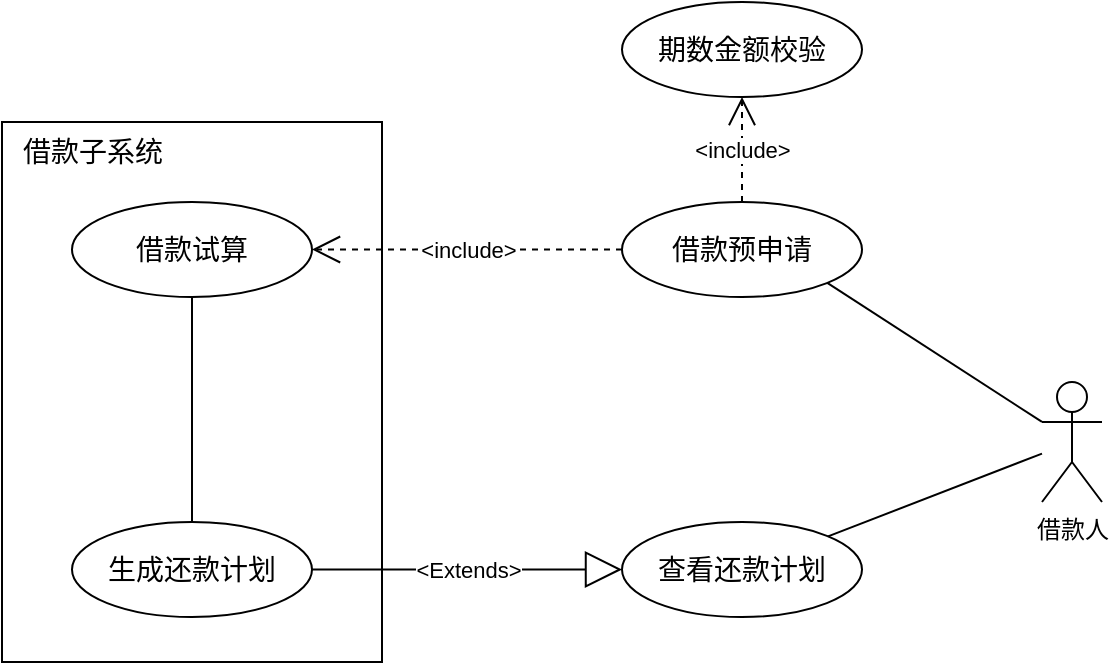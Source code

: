 <mxfile version="22.0.8" type="github">
  <diagram name="第 1 页" id="OdofhoJKY7bxzw-8I2n-">
    <mxGraphModel dx="1173" dy="772" grid="1" gridSize="10" guides="1" tooltips="1" connect="1" arrows="1" fold="1" page="1" pageScale="1" pageWidth="827" pageHeight="1169" math="0" shadow="0">
      <root>
        <mxCell id="0" />
        <mxCell id="1" parent="0" />
        <mxCell id="LdTwp_9h6et6fHKoMwCf-1" value="" style="html=1;whiteSpace=wrap;" parent="1" vertex="1">
          <mxGeometry x="110" y="240" width="190" height="270" as="geometry" />
        </mxCell>
        <mxCell id="LdTwp_9h6et6fHKoMwCf-3" value="&lt;font style=&quot;font-size: 14px;&quot;&gt;借款子系统&lt;/font&gt;" style="text;html=1;align=center;verticalAlign=middle;resizable=0;points=[];autosize=1;strokeColor=none;fillColor=none;" parent="1" vertex="1">
          <mxGeometry x="110" y="240" width="90" height="30" as="geometry" />
        </mxCell>
        <mxCell id="LdTwp_9h6et6fHKoMwCf-7" style="edgeStyle=orthogonalEdgeStyle;rounded=0;orthogonalLoop=1;jettySize=auto;html=1;entryX=0.5;entryY=0;entryDx=0;entryDy=0;endArrow=none;endFill=0;" parent="1" source="LdTwp_9h6et6fHKoMwCf-4" target="LdTwp_9h6et6fHKoMwCf-5" edge="1">
          <mxGeometry relative="1" as="geometry" />
        </mxCell>
        <mxCell id="LdTwp_9h6et6fHKoMwCf-4" value="&lt;span style=&quot;font-size: 14px;&quot;&gt;借款试算&lt;/span&gt;" style="ellipse;whiteSpace=wrap;html=1;" parent="1" vertex="1">
          <mxGeometry x="145" y="280" width="120" height="47.5" as="geometry" />
        </mxCell>
        <mxCell id="LdTwp_9h6et6fHKoMwCf-5" value="&lt;span style=&quot;font-size: 14px;&quot;&gt;生成还款计划&lt;/span&gt;" style="ellipse;whiteSpace=wrap;html=1;" parent="1" vertex="1">
          <mxGeometry x="145" y="440" width="120" height="47.5" as="geometry" />
        </mxCell>
        <mxCell id="LdTwp_9h6et6fHKoMwCf-10" value="&lt;span style=&quot;font-size: 14px;&quot;&gt;查看还款计划&lt;/span&gt;" style="ellipse;whiteSpace=wrap;html=1;" parent="1" vertex="1">
          <mxGeometry x="420" y="440" width="120" height="47.5" as="geometry" />
        </mxCell>
        <mxCell id="LdTwp_9h6et6fHKoMwCf-12" style="rounded=0;orthogonalLoop=1;jettySize=auto;html=1;endArrow=none;endFill=0;" parent="1" source="LdTwp_9h6et6fHKoMwCf-11" target="LdTwp_9h6et6fHKoMwCf-10" edge="1">
          <mxGeometry relative="1" as="geometry" />
        </mxCell>
        <mxCell id="LdTwp_9h6et6fHKoMwCf-14" style="rounded=0;orthogonalLoop=1;jettySize=auto;html=1;entryX=1;entryY=1;entryDx=0;entryDy=0;exitX=0;exitY=0.333;exitDx=0;exitDy=0;exitPerimeter=0;endArrow=none;endFill=0;" parent="1" source="LdTwp_9h6et6fHKoMwCf-11" target="LdTwp_9h6et6fHKoMwCf-13" edge="1">
          <mxGeometry relative="1" as="geometry" />
        </mxCell>
        <mxCell id="LdTwp_9h6et6fHKoMwCf-11" value="借款人" style="shape=umlActor;verticalLabelPosition=bottom;verticalAlign=top;html=1;" parent="1" vertex="1">
          <mxGeometry x="630" y="370" width="30" height="60" as="geometry" />
        </mxCell>
        <mxCell id="LdTwp_9h6et6fHKoMwCf-13" value="&lt;span style=&quot;font-size: 14px;&quot;&gt;借款预申请&lt;/span&gt;" style="ellipse;whiteSpace=wrap;html=1;" parent="1" vertex="1">
          <mxGeometry x="420" y="280" width="120" height="47.5" as="geometry" />
        </mxCell>
        <mxCell id="LdTwp_9h6et6fHKoMwCf-17" value="&amp;lt;include&amp;gt;" style="endArrow=open;endSize=12;dashed=1;html=1;rounded=0;exitX=0.5;exitY=0;exitDx=0;exitDy=0;" parent="1" source="LdTwp_9h6et6fHKoMwCf-13" target="I3YMyfkmKG_i2JHdKhAR-1" edge="1">
          <mxGeometry width="160" relative="1" as="geometry">
            <mxPoint x="480" y="290" as="sourcePoint" />
            <mxPoint x="480" y="210" as="targetPoint" />
          </mxGeometry>
        </mxCell>
        <mxCell id="LdTwp_9h6et6fHKoMwCf-20" value="&amp;lt;Extends&amp;gt;" style="endArrow=block;endSize=16;endFill=0;html=1;rounded=0;entryX=0;entryY=0.5;entryDx=0;entryDy=0;exitX=1;exitY=0.5;exitDx=0;exitDy=0;" parent="1" source="LdTwp_9h6et6fHKoMwCf-5" target="LdTwp_9h6et6fHKoMwCf-10" edge="1">
          <mxGeometry width="160" relative="1" as="geometry">
            <mxPoint x="230" y="500" as="sourcePoint" />
            <mxPoint x="390" y="500" as="targetPoint" />
          </mxGeometry>
        </mxCell>
        <mxCell id="RLZ_0ZyspcWT08PIU5pM-1" value="&amp;lt;include&amp;gt;" style="endArrow=open;endSize=12;dashed=1;html=1;rounded=0;entryX=1;entryY=0.5;entryDx=0;entryDy=0;exitX=0;exitY=0.5;exitDx=0;exitDy=0;" parent="1" source="LdTwp_9h6et6fHKoMwCf-13" target="LdTwp_9h6et6fHKoMwCf-4" edge="1">
          <mxGeometry width="160" relative="1" as="geometry">
            <mxPoint x="360" y="340" as="sourcePoint" />
            <mxPoint x="360" y="280" as="targetPoint" />
          </mxGeometry>
        </mxCell>
        <mxCell id="I3YMyfkmKG_i2JHdKhAR-1" value="&lt;span style=&quot;font-size: 14px;&quot;&gt;期数金额校验&lt;/span&gt;" style="ellipse;whiteSpace=wrap;html=1;" parent="1" vertex="1">
          <mxGeometry x="420" y="180" width="120" height="47.5" as="geometry" />
        </mxCell>
      </root>
    </mxGraphModel>
  </diagram>
</mxfile>
